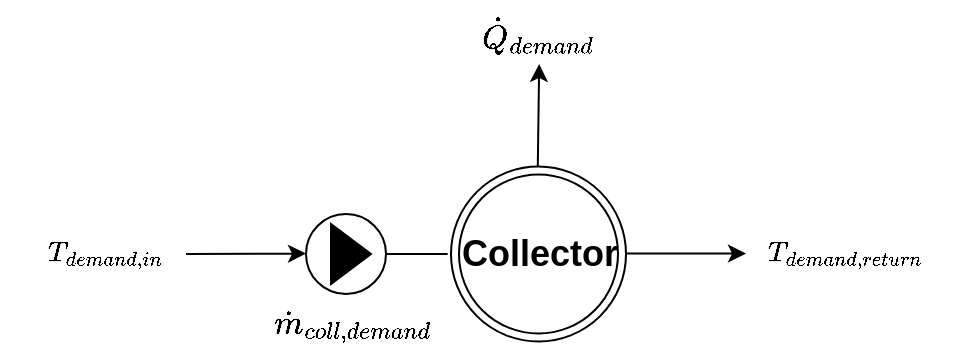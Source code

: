 <mxfile version="24.2.5" type="github">
  <diagram name="Page-1" id="7jmA4wnl-KjSTh7h4ctz">
    <mxGraphModel dx="957" dy="441" grid="1" gridSize="10" guides="1" tooltips="1" connect="1" arrows="1" fold="1" page="1" pageScale="1" pageWidth="850" pageHeight="1100" math="1" shadow="0">
      <root>
        <mxCell id="0" />
        <mxCell id="1" parent="0" />
        <mxCell id="vsLMLYBOsWh_93ftkhIV-1" value="" style="endArrow=classic;html=1;rounded=0;" edge="1" parent="1">
          <mxGeometry width="50" height="50" relative="1" as="geometry">
            <mxPoint x="210" y="155" as="sourcePoint" />
            <mxPoint x="270" y="154.8" as="targetPoint" />
          </mxGeometry>
        </mxCell>
        <mxCell id="vsLMLYBOsWh_93ftkhIV-2" value="&lt;font style=&quot;font-size: 18px;&quot;&gt;&lt;b&gt;Collector&lt;/b&gt;&lt;/font&gt;" style="ellipse;shape=doubleEllipse;whiteSpace=wrap;html=1;aspect=fixed;" vertex="1" parent="1">
          <mxGeometry x="342.5" y="111.25" width="87.5" height="87.5" as="geometry" />
        </mxCell>
        <mxCell id="vsLMLYBOsWh_93ftkhIV-4" value="" style="endArrow=classic;html=1;rounded=0;" edge="1" parent="1">
          <mxGeometry width="50" height="50" relative="1" as="geometry">
            <mxPoint x="385.9" y="111.25" as="sourcePoint" />
            <mxPoint x="386.59" y="60" as="targetPoint" />
          </mxGeometry>
        </mxCell>
        <mxCell id="vsLMLYBOsWh_93ftkhIV-5" value="&lt;font style=&quot;font-size: 14px;&quot;&gt;&lt;b style=&quot;&quot;&gt;$$\dot Q_{demand}$$&lt;/b&gt;&lt;/font&gt;" style="text;html=1;align=center;verticalAlign=middle;whiteSpace=wrap;rounded=0;" vertex="1" parent="1">
          <mxGeometry x="356.25" y="30" width="60" height="30" as="geometry" />
        </mxCell>
        <mxCell id="vsLMLYBOsWh_93ftkhIV-10" value="$$T_{demand,in}$$" style="text;html=1;align=center;verticalAlign=middle;whiteSpace=wrap;rounded=0;" vertex="1" parent="1">
          <mxGeometry x="140" y="140" width="60" height="30" as="geometry" />
        </mxCell>
        <mxCell id="vsLMLYBOsWh_93ftkhIV-11" value="$$T_{demand,return}$$" style="text;html=1;align=center;verticalAlign=middle;whiteSpace=wrap;rounded=0;" vertex="1" parent="1">
          <mxGeometry x="510" y="140" width="60" height="30" as="geometry" />
        </mxCell>
        <mxCell id="vsLMLYBOsWh_93ftkhIV-13" value="&lt;font style=&quot;font-size: 14px;&quot;&gt;$$\dot m_{coll,demand}$$&lt;/font&gt;" style="text;html=1;align=center;verticalAlign=middle;whiteSpace=wrap;rounded=0;" vertex="1" parent="1">
          <mxGeometry x="262.5" y="175" width="60" height="30" as="geometry" />
        </mxCell>
        <mxCell id="vsLMLYBOsWh_93ftkhIV-14" value="" style="endArrow=classic;html=1;rounded=0;" edge="1" parent="1">
          <mxGeometry width="50" height="50" relative="1" as="geometry">
            <mxPoint x="430" y="154.8" as="sourcePoint" />
            <mxPoint x="490" y="154.8" as="targetPoint" />
          </mxGeometry>
        </mxCell>
        <mxCell id="vsLMLYBOsWh_93ftkhIV-15" value="" style="ellipse;whiteSpace=wrap;html=1;aspect=fixed;" vertex="1" parent="1">
          <mxGeometry x="270" y="135" width="40" height="40" as="geometry" />
        </mxCell>
        <mxCell id="vsLMLYBOsWh_93ftkhIV-16" value="" style="triangle;whiteSpace=wrap;html=1;rotation=0;fillColor=#000000;" vertex="1" parent="1">
          <mxGeometry x="282.5" y="140" width="20" height="30" as="geometry" />
        </mxCell>
        <mxCell id="vsLMLYBOsWh_93ftkhIV-17" value="" style="endArrow=none;html=1;rounded=0;entryX=-0.019;entryY=0.559;entryDx=0;entryDy=0;entryPerimeter=0;" edge="1" parent="1">
          <mxGeometry width="50" height="50" relative="1" as="geometry">
            <mxPoint x="310" y="155" as="sourcePoint" />
            <mxPoint x="340.837" y="154.963" as="targetPoint" />
          </mxGeometry>
        </mxCell>
      </root>
    </mxGraphModel>
  </diagram>
</mxfile>
